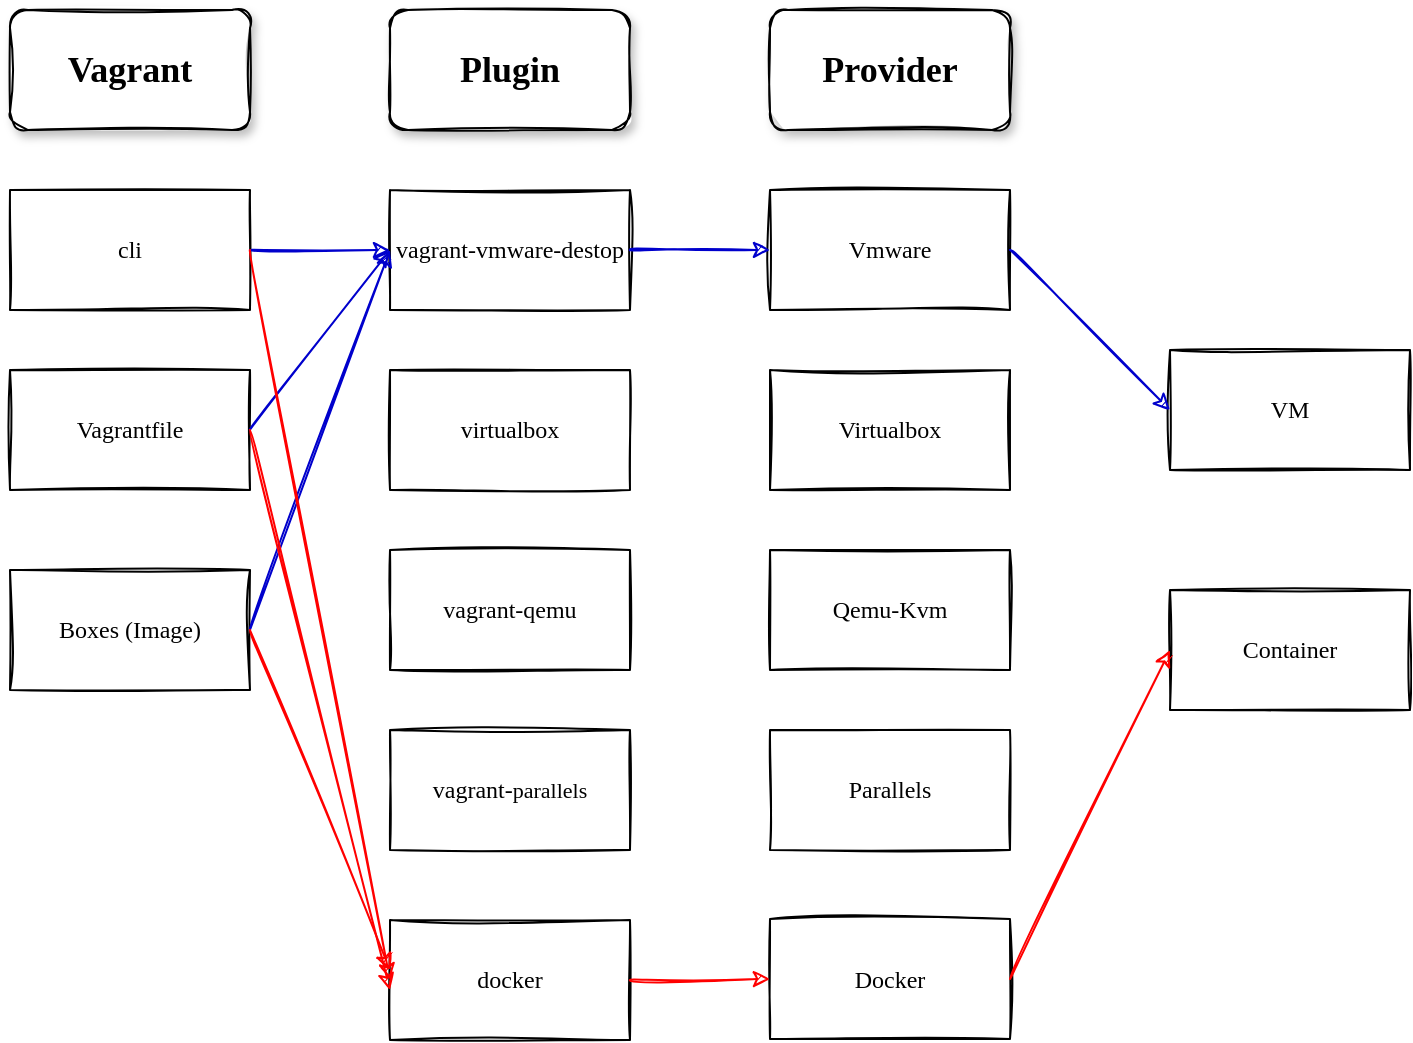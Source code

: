 <mxfile version="19.0.0" type="github">
  <diagram id="fzsr9eDfYjwOltoodX4_" name="Page-1">
    <mxGraphModel dx="946" dy="645" grid="1" gridSize="10" guides="1" tooltips="1" connect="1" arrows="1" fold="1" page="1" pageScale="1" pageWidth="827" pageHeight="1169" math="0" shadow="0">
      <root>
        <mxCell id="0" />
        <mxCell id="1" parent="0" />
        <mxCell id="fwBo3leHbbfgrVWGa_Rg-1" value="Provider" style="rounded=1;whiteSpace=wrap;html=1;sketch=1;fontFamily=Comic Sans MS;fontStyle=1;fontSize=18;glass=0;shadow=1;" vertex="1" parent="1">
          <mxGeometry x="470" y="100" width="120" height="60" as="geometry" />
        </mxCell>
        <mxCell id="fwBo3leHbbfgrVWGa_Rg-2" value="Vmware" style="rounded=0;whiteSpace=wrap;html=1;sketch=1;fontFamily=Comic Sans MS;" vertex="1" parent="1">
          <mxGeometry x="470" y="190" width="120" height="60" as="geometry" />
        </mxCell>
        <mxCell id="fwBo3leHbbfgrVWGa_Rg-3" value="Virtualbox" style="rounded=0;whiteSpace=wrap;html=1;sketch=1;fontFamily=Comic Sans MS;" vertex="1" parent="1">
          <mxGeometry x="470" y="280" width="120" height="60" as="geometry" />
        </mxCell>
        <mxCell id="fwBo3leHbbfgrVWGa_Rg-4" value="Qemu-Kvm" style="rounded=0;whiteSpace=wrap;html=1;sketch=1;fontFamily=Comic Sans MS;" vertex="1" parent="1">
          <mxGeometry x="470" y="370" width="120" height="60" as="geometry" />
        </mxCell>
        <mxCell id="fwBo3leHbbfgrVWGa_Rg-5" value="Parallels" style="rounded=0;whiteSpace=wrap;html=1;sketch=1;fontFamily=Comic Sans MS;" vertex="1" parent="1">
          <mxGeometry x="470" y="460" width="120" height="60" as="geometry" />
        </mxCell>
        <mxCell id="fwBo3leHbbfgrVWGa_Rg-6" value="Docker" style="rounded=0;whiteSpace=wrap;html=1;sketch=1;fontFamily=Comic Sans MS;" vertex="1" parent="1">
          <mxGeometry x="470" y="554.5" width="120" height="60" as="geometry" />
        </mxCell>
        <mxCell id="fwBo3leHbbfgrVWGa_Rg-8" value="Vagrant" style="rounded=1;whiteSpace=wrap;html=1;sketch=1;fontFamily=Comic Sans MS;fontSize=18;shadow=1;fontStyle=1" vertex="1" parent="1">
          <mxGeometry x="90" y="100" width="120" height="60" as="geometry" />
        </mxCell>
        <mxCell id="fwBo3leHbbfgrVWGa_Rg-9" value="Plugin" style="rounded=1;whiteSpace=wrap;html=1;sketch=1;fontFamily=Comic Sans MS;fontStyle=1;fontSize=18;shadow=1;" vertex="1" parent="1">
          <mxGeometry x="280" y="100" width="120" height="60" as="geometry" />
        </mxCell>
        <mxCell id="fwBo3leHbbfgrVWGa_Rg-10" value="VM" style="rounded=0;whiteSpace=wrap;html=1;sketch=1;fontFamily=Comic Sans MS;" vertex="1" parent="1">
          <mxGeometry x="670" y="270" width="120" height="60" as="geometry" />
        </mxCell>
        <mxCell id="fwBo3leHbbfgrVWGa_Rg-11" value="Container" style="rounded=0;whiteSpace=wrap;html=1;sketch=1;fontFamily=Comic Sans MS;" vertex="1" parent="1">
          <mxGeometry x="670" y="390" width="120" height="60" as="geometry" />
        </mxCell>
        <mxCell id="fwBo3leHbbfgrVWGa_Rg-12" value="Vagrantfile" style="rounded=0;whiteSpace=wrap;html=1;sketch=1;fontFamily=Comic Sans MS;" vertex="1" parent="1">
          <mxGeometry x="90" y="280" width="120" height="60" as="geometry" />
        </mxCell>
        <mxCell id="fwBo3leHbbfgrVWGa_Rg-13" value="Boxes (Image)" style="rounded=0;whiteSpace=wrap;html=1;sketch=1;fontFamily=Comic Sans MS;" vertex="1" parent="1">
          <mxGeometry x="90" y="380" width="120" height="60" as="geometry" />
        </mxCell>
        <mxCell id="fwBo3leHbbfgrVWGa_Rg-14" value="vagrant-vmware-destop" style="rounded=0;whiteSpace=wrap;html=1;sketch=1;fontFamily=Comic Sans MS;" vertex="1" parent="1">
          <mxGeometry x="280" y="190" width="120" height="60" as="geometry" />
        </mxCell>
        <mxCell id="fwBo3leHbbfgrVWGa_Rg-15" value="virtualbox" style="rounded=0;whiteSpace=wrap;html=1;sketch=1;fontFamily=Comic Sans MS;" vertex="1" parent="1">
          <mxGeometry x="280" y="280" width="120" height="60" as="geometry" />
        </mxCell>
        <mxCell id="fwBo3leHbbfgrVWGa_Rg-16" value="vagrant-qemu" style="rounded=0;whiteSpace=wrap;html=1;sketch=1;fontFamily=Comic Sans MS;" vertex="1" parent="1">
          <mxGeometry x="280" y="370" width="120" height="60" as="geometry" />
        </mxCell>
        <mxCell id="fwBo3leHbbfgrVWGa_Rg-17" value="vagrant-&lt;span style=&quot;font-size: 11px;&quot;&gt;parallels&lt;/span&gt;" style="rounded=0;whiteSpace=wrap;html=1;sketch=1;fontFamily=Comic Sans MS;" vertex="1" parent="1">
          <mxGeometry x="280" y="460" width="120" height="60" as="geometry" />
        </mxCell>
        <mxCell id="fwBo3leHbbfgrVWGa_Rg-18" value="docker" style="rounded=0;whiteSpace=wrap;html=1;sketch=1;fontFamily=Comic Sans MS;" vertex="1" parent="1">
          <mxGeometry x="280" y="555" width="120" height="60" as="geometry" />
        </mxCell>
        <mxCell id="fwBo3leHbbfgrVWGa_Rg-19" value="cli" style="rounded=0;whiteSpace=wrap;html=1;sketch=1;fontFamily=Comic Sans MS;" vertex="1" parent="1">
          <mxGeometry x="90" y="190" width="120" height="60" as="geometry" />
        </mxCell>
        <mxCell id="fwBo3leHbbfgrVWGa_Rg-20" value="" style="endArrow=classic;html=1;sketch=1;fontFamily=Comic Sans MS;fontSize=18;curved=1;exitX=1;exitY=0.5;exitDx=0;exitDy=0;entryX=0;entryY=0.5;entryDx=0;entryDy=0;strokeColor=#0000CC;" edge="1" parent="1" source="fwBo3leHbbfgrVWGa_Rg-19" target="fwBo3leHbbfgrVWGa_Rg-14">
          <mxGeometry width="50" height="50" relative="1" as="geometry">
            <mxPoint x="220" y="260" as="sourcePoint" />
            <mxPoint x="270" y="210" as="targetPoint" />
          </mxGeometry>
        </mxCell>
        <mxCell id="fwBo3leHbbfgrVWGa_Rg-21" value="" style="endArrow=classic;html=1;sketch=1;fontFamily=Comic Sans MS;fontSize=18;curved=1;exitX=1;exitY=0.5;exitDx=0;exitDy=0;strokeColor=#0000CC;" edge="1" parent="1" source="fwBo3leHbbfgrVWGa_Rg-12">
          <mxGeometry width="50" height="50" relative="1" as="geometry">
            <mxPoint x="220" y="330" as="sourcePoint" />
            <mxPoint x="280" y="220" as="targetPoint" />
          </mxGeometry>
        </mxCell>
        <mxCell id="fwBo3leHbbfgrVWGa_Rg-22" value="" style="endArrow=classic;html=1;sketch=1;fontFamily=Comic Sans MS;fontSize=18;curved=1;exitX=1;exitY=0.5;exitDx=0;exitDy=0;strokeColor=#0000CC;" edge="1" parent="1" source="fwBo3leHbbfgrVWGa_Rg-13">
          <mxGeometry width="50" height="50" relative="1" as="geometry">
            <mxPoint x="220" y="410" as="sourcePoint" />
            <mxPoint x="280" y="220" as="targetPoint" />
          </mxGeometry>
        </mxCell>
        <mxCell id="fwBo3leHbbfgrVWGa_Rg-23" value="" style="endArrow=classic;html=1;sketch=1;fontFamily=Comic Sans MS;fontSize=18;curved=1;exitX=1;exitY=0.5;exitDx=0;exitDy=0;entryX=0;entryY=0.5;entryDx=0;entryDy=0;strokeColor=#FF0000;" edge="1" parent="1" source="fwBo3leHbbfgrVWGa_Rg-19" target="fwBo3leHbbfgrVWGa_Rg-18">
          <mxGeometry width="50" height="50" relative="1" as="geometry">
            <mxPoint x="230" y="440" as="sourcePoint" />
            <mxPoint x="280" y="390" as="targetPoint" />
          </mxGeometry>
        </mxCell>
        <mxCell id="fwBo3leHbbfgrVWGa_Rg-24" value="" style="endArrow=classic;html=1;sketch=1;fontFamily=Comic Sans MS;fontSize=18;curved=1;strokeColor=#FF0000;" edge="1" parent="1">
          <mxGeometry width="50" height="50" relative="1" as="geometry">
            <mxPoint x="210" y="310" as="sourcePoint" />
            <mxPoint x="280" y="590" as="targetPoint" />
          </mxGeometry>
        </mxCell>
        <mxCell id="fwBo3leHbbfgrVWGa_Rg-25" value="" style="endArrow=classic;html=1;sketch=1;fontFamily=Comic Sans MS;fontSize=18;curved=1;exitX=1;exitY=0.5;exitDx=0;exitDy=0;strokeColor=#FF0000;" edge="1" parent="1" source="fwBo3leHbbfgrVWGa_Rg-13">
          <mxGeometry width="50" height="50" relative="1" as="geometry">
            <mxPoint x="190" y="610" as="sourcePoint" />
            <mxPoint x="280" y="580" as="targetPoint" />
          </mxGeometry>
        </mxCell>
        <mxCell id="fwBo3leHbbfgrVWGa_Rg-26" value="" style="endArrow=classic;html=1;sketch=1;fontFamily=Comic Sans MS;fontSize=18;fontColor=#00CC00;strokeColor=#FF0000;curved=1;exitX=1;exitY=0.5;exitDx=0;exitDy=0;entryX=0;entryY=0.5;entryDx=0;entryDy=0;" edge="1" parent="1" source="fwBo3leHbbfgrVWGa_Rg-18" target="fwBo3leHbbfgrVWGa_Rg-6">
          <mxGeometry width="50" height="50" relative="1" as="geometry">
            <mxPoint x="410" y="630" as="sourcePoint" />
            <mxPoint x="460" y="580" as="targetPoint" />
          </mxGeometry>
        </mxCell>
        <mxCell id="fwBo3leHbbfgrVWGa_Rg-27" value="" style="endArrow=classic;html=1;sketch=1;fontFamily=Comic Sans MS;fontSize=18;fontColor=#00CC00;strokeColor=#0000CC;curved=1;exitX=1;exitY=0.5;exitDx=0;exitDy=0;entryX=0;entryY=0.5;entryDx=0;entryDy=0;" edge="1" parent="1" source="fwBo3leHbbfgrVWGa_Rg-14" target="fwBo3leHbbfgrVWGa_Rg-2">
          <mxGeometry width="50" height="50" relative="1" as="geometry">
            <mxPoint x="420" y="250" as="sourcePoint" />
            <mxPoint x="470" y="200" as="targetPoint" />
          </mxGeometry>
        </mxCell>
        <mxCell id="fwBo3leHbbfgrVWGa_Rg-28" value="" style="endArrow=classic;html=1;sketch=1;fontFamily=Comic Sans MS;fontSize=18;fontColor=#00CC00;strokeColor=#0000CC;curved=1;exitX=1;exitY=0.5;exitDx=0;exitDy=0;entryX=0;entryY=0.5;entryDx=0;entryDy=0;" edge="1" parent="1" source="fwBo3leHbbfgrVWGa_Rg-2" target="fwBo3leHbbfgrVWGa_Rg-10">
          <mxGeometry width="50" height="50" relative="1" as="geometry">
            <mxPoint x="640" y="180" as="sourcePoint" />
            <mxPoint x="690" y="130" as="targetPoint" />
          </mxGeometry>
        </mxCell>
        <mxCell id="fwBo3leHbbfgrVWGa_Rg-29" value="" style="endArrow=classic;html=1;sketch=1;fontFamily=Comic Sans MS;fontSize=18;fontColor=#00CC00;strokeColor=#FF0000;curved=1;exitX=1;exitY=0.5;exitDx=0;exitDy=0;entryX=0;entryY=0.5;entryDx=0;entryDy=0;" edge="1" parent="1" source="fwBo3leHbbfgrVWGa_Rg-6" target="fwBo3leHbbfgrVWGa_Rg-11">
          <mxGeometry width="50" height="50" relative="1" as="geometry">
            <mxPoint x="640" y="580" as="sourcePoint" />
            <mxPoint x="690" y="530" as="targetPoint" />
          </mxGeometry>
        </mxCell>
      </root>
    </mxGraphModel>
  </diagram>
</mxfile>

